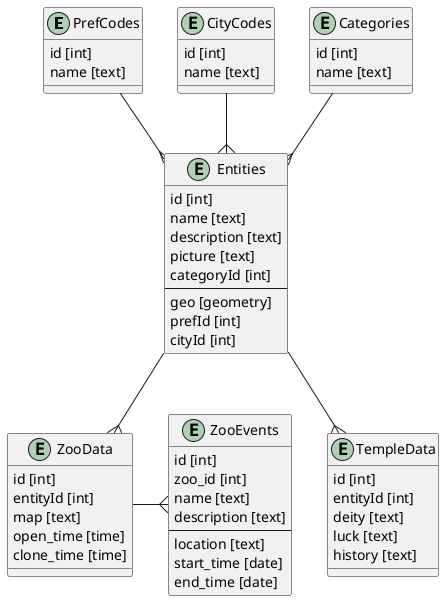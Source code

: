 @startuml

entity PrefCodes {
	id [int]
	name [text]
}

entity CityCodes {
	id [int]
	name [text]
}

entity Categories {
	id [int]
	name [text]
}

entity ZooEvents {
	id [int]
	zoo_id [int]
	name [text]
	description [text]
	---
	location [text]
	start_time [date]
	end_time [date]
}

entity Entities {
    id [int]
    name [text]
    description [text]
    picture [text]
    categoryId [int]
    ----
    geo [geometry]
    prefId [int]
    cityId [int]
}

entity TempleData {
    id [int]
    entityId [int]
    deity [text]
    luck [text]
    history [text]
}

entity ZooData {
    id [int]
    entityId [int]
    map [text]
    open_time [time]
    clone_time [time]
}

Entities --{ TempleData
Entities --{ ZooData
ZooData -{ ZooEvents

PrefCodes --{ Entities
CityCodes --{ Entities
Categories --{ Entities

@enduml
